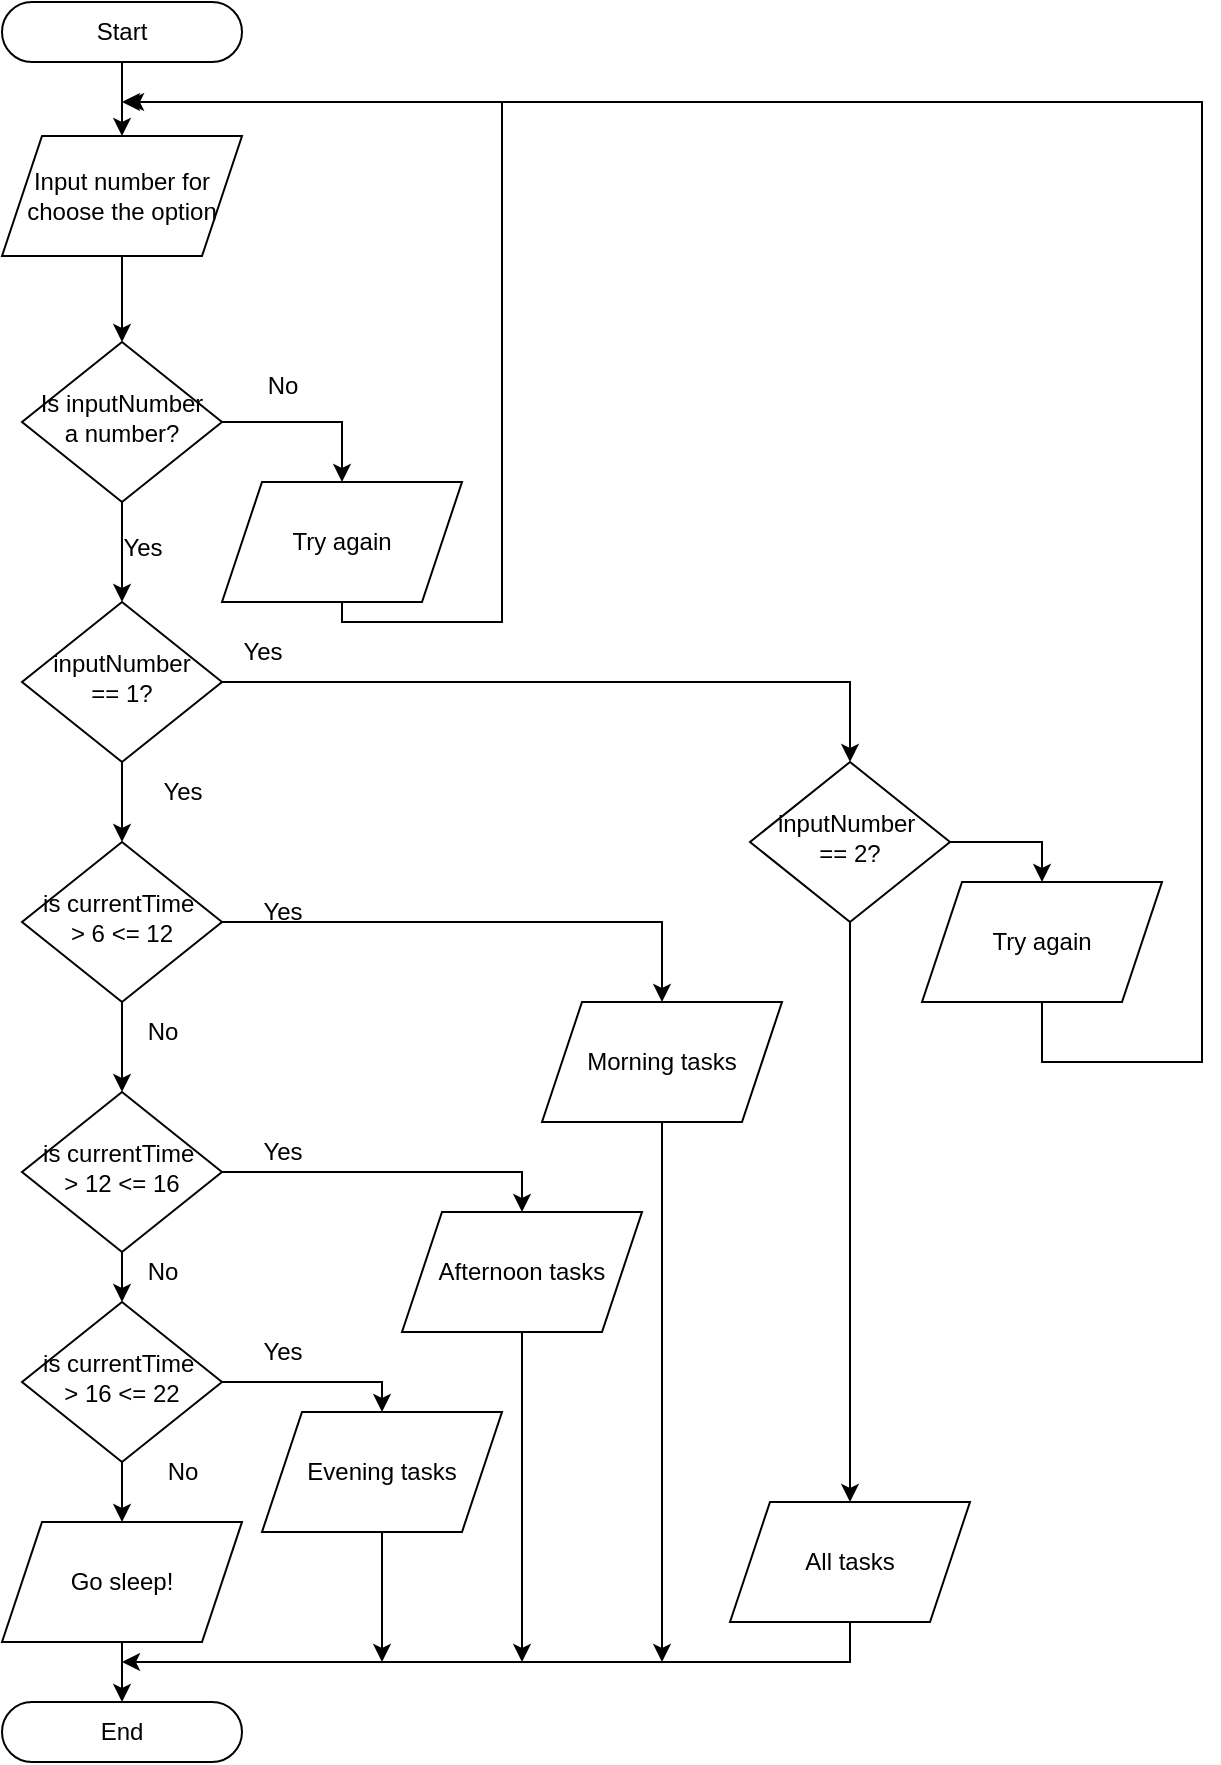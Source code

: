 <mxfile version="26.0.11">
  <diagram id="C5RBs43oDa-KdzZeNtuy" name="Page-1">
    <mxGraphModel dx="1468" dy="911" grid="1" gridSize="10" guides="1" tooltips="1" connect="1" arrows="1" fold="1" page="1" pageScale="1" pageWidth="827" pageHeight="1169" math="0" shadow="0">
      <root>
        <mxCell id="WIyWlLk6GJQsqaUBKTNV-0" />
        <mxCell id="WIyWlLk6GJQsqaUBKTNV-1" parent="WIyWlLk6GJQsqaUBKTNV-0" />
        <mxCell id="WIyWlLk6GJQsqaUBKTNV-2" value="" style="rounded=0;html=1;jettySize=auto;orthogonalLoop=1;fontSize=11;endArrow=classic;endFill=1;strokeWidth=1;shadow=0;labelBackgroundColor=none;edgeStyle=orthogonalEdgeStyle;exitX=0.5;exitY=1;exitDx=0;exitDy=0;" parent="WIyWlLk6GJQsqaUBKTNV-1" source="e0IcmRbNhsJ9LbPKQhqD-0" target="WIyWlLk6GJQsqaUBKTNV-6" edge="1">
          <mxGeometry relative="1" as="geometry">
            <mxPoint x="169" y="207" as="sourcePoint" />
          </mxGeometry>
        </mxCell>
        <mxCell id="e0IcmRbNhsJ9LbPKQhqD-6" style="edgeStyle=orthogonalEdgeStyle;rounded=0;orthogonalLoop=1;jettySize=auto;html=1;exitX=0.5;exitY=1;exitDx=0;exitDy=0;entryX=0.5;entryY=0;entryDx=0;entryDy=0;" parent="WIyWlLk6GJQsqaUBKTNV-1" source="WIyWlLk6GJQsqaUBKTNV-6" edge="1">
          <mxGeometry relative="1" as="geometry">
            <mxPoint x="179" y="380" as="targetPoint" />
          </mxGeometry>
        </mxCell>
        <mxCell id="e0IcmRbNhsJ9LbPKQhqD-21" style="edgeStyle=orthogonalEdgeStyle;rounded=0;orthogonalLoop=1;jettySize=auto;html=1;exitX=1;exitY=0.5;exitDx=0;exitDy=0;entryX=0.5;entryY=0;entryDx=0;entryDy=0;" parent="WIyWlLk6GJQsqaUBKTNV-1" source="WIyWlLk6GJQsqaUBKTNV-6" target="e0IcmRbNhsJ9LbPKQhqD-20" edge="1">
          <mxGeometry relative="1" as="geometry" />
        </mxCell>
        <mxCell id="WIyWlLk6GJQsqaUBKTNV-6" value="Is inputNumber a number?" style="rhombus;whiteSpace=wrap;html=1;shadow=0;fontFamily=Helvetica;fontSize=12;align=center;strokeWidth=1;spacing=6;spacingTop=-4;" parent="WIyWlLk6GJQsqaUBKTNV-1" vertex="1">
          <mxGeometry x="129" y="250" width="100" height="80" as="geometry" />
        </mxCell>
        <mxCell id="e0IcmRbNhsJ9LbPKQhqD-0" value="Input number for choose the option" style="shape=parallelogram;perimeter=parallelogramPerimeter;whiteSpace=wrap;html=1;fixedSize=1;" parent="WIyWlLk6GJQsqaUBKTNV-1" vertex="1">
          <mxGeometry x="119" y="147" width="120" height="60" as="geometry" />
        </mxCell>
        <mxCell id="e0IcmRbNhsJ9LbPKQhqD-9" style="edgeStyle=orthogonalEdgeStyle;rounded=0;orthogonalLoop=1;jettySize=auto;html=1;exitX=0.5;exitY=1;exitDx=0;exitDy=0;entryX=0.5;entryY=0;entryDx=0;entryDy=0;" parent="WIyWlLk6GJQsqaUBKTNV-1" source="e0IcmRbNhsJ9LbPKQhqD-2" target="e0IcmRbNhsJ9LbPKQhqD-0" edge="1">
          <mxGeometry relative="1" as="geometry" />
        </mxCell>
        <mxCell id="e0IcmRbNhsJ9LbPKQhqD-2" value="Start" style="rounded=1;whiteSpace=wrap;html=1;arcSize=50;" parent="WIyWlLk6GJQsqaUBKTNV-1" vertex="1">
          <mxGeometry x="119" y="80" width="120" height="30" as="geometry" />
        </mxCell>
        <mxCell id="e0IcmRbNhsJ9LbPKQhqD-4" value="End" style="rounded=1;whiteSpace=wrap;html=1;arcSize=50;" parent="WIyWlLk6GJQsqaUBKTNV-1" vertex="1">
          <mxGeometry x="119" y="930" width="120" height="30" as="geometry" />
        </mxCell>
        <mxCell id="e0IcmRbNhsJ9LbPKQhqD-7" value="Yes" style="text;html=1;align=center;verticalAlign=middle;resizable=0;points=[];autosize=1;strokeColor=none;fillColor=none;" parent="WIyWlLk6GJQsqaUBKTNV-1" vertex="1">
          <mxGeometry x="169" y="338" width="40" height="30" as="geometry" />
        </mxCell>
        <mxCell id="CQwbwxp5en_i5ur888Y7-19" style="edgeStyle=orthogonalEdgeStyle;rounded=0;orthogonalLoop=1;jettySize=auto;html=1;exitX=0.5;exitY=1;exitDx=0;exitDy=0;entryX=0.5;entryY=0;entryDx=0;entryDy=0;" edge="1" parent="WIyWlLk6GJQsqaUBKTNV-1" source="e0IcmRbNhsJ9LbPKQhqD-8" target="CQwbwxp5en_i5ur888Y7-0">
          <mxGeometry relative="1" as="geometry" />
        </mxCell>
        <mxCell id="CQwbwxp5en_i5ur888Y7-26" style="edgeStyle=orthogonalEdgeStyle;rounded=0;orthogonalLoop=1;jettySize=auto;html=1;exitX=1;exitY=0.5;exitDx=0;exitDy=0;entryX=0.5;entryY=0;entryDx=0;entryDy=0;" edge="1" parent="WIyWlLk6GJQsqaUBKTNV-1" source="e0IcmRbNhsJ9LbPKQhqD-8" target="e0IcmRbNhsJ9LbPKQhqD-11">
          <mxGeometry relative="1" as="geometry" />
        </mxCell>
        <mxCell id="e0IcmRbNhsJ9LbPKQhqD-8" value="inputNumber&lt;div&gt;== 1?&lt;/div&gt;" style="rhombus;whiteSpace=wrap;html=1;shadow=0;fontFamily=Helvetica;fontSize=12;align=center;strokeWidth=1;spacing=6;spacingTop=-4;" parent="WIyWlLk6GJQsqaUBKTNV-1" vertex="1">
          <mxGeometry x="129" y="380" width="100" height="80" as="geometry" />
        </mxCell>
        <mxCell id="CQwbwxp5en_i5ur888Y7-37" style="edgeStyle=orthogonalEdgeStyle;rounded=0;orthogonalLoop=1;jettySize=auto;html=1;exitX=0.5;exitY=1;exitDx=0;exitDy=0;" edge="1" parent="WIyWlLk6GJQsqaUBKTNV-1" source="e0IcmRbNhsJ9LbPKQhqD-10">
          <mxGeometry relative="1" as="geometry">
            <mxPoint x="309" y="910" as="targetPoint" />
          </mxGeometry>
        </mxCell>
        <mxCell id="e0IcmRbNhsJ9LbPKQhqD-10" value="Evening tasks" style="shape=parallelogram;perimeter=parallelogramPerimeter;whiteSpace=wrap;html=1;fixedSize=1;" parent="WIyWlLk6GJQsqaUBKTNV-1" vertex="1">
          <mxGeometry x="249" y="785" width="120" height="60" as="geometry" />
        </mxCell>
        <mxCell id="CQwbwxp5en_i5ur888Y7-31" style="edgeStyle=orthogonalEdgeStyle;rounded=0;orthogonalLoop=1;jettySize=auto;html=1;exitX=0.5;exitY=1;exitDx=0;exitDy=0;entryX=0.5;entryY=0;entryDx=0;entryDy=0;" edge="1" parent="WIyWlLk6GJQsqaUBKTNV-1" source="e0IcmRbNhsJ9LbPKQhqD-11" target="CQwbwxp5en_i5ur888Y7-27">
          <mxGeometry relative="1" as="geometry" />
        </mxCell>
        <mxCell id="CQwbwxp5en_i5ur888Y7-40" style="edgeStyle=orthogonalEdgeStyle;rounded=0;orthogonalLoop=1;jettySize=auto;html=1;exitX=1;exitY=0.5;exitDx=0;exitDy=0;" edge="1" parent="WIyWlLk6GJQsqaUBKTNV-1" source="e0IcmRbNhsJ9LbPKQhqD-11" target="CQwbwxp5en_i5ur888Y7-39">
          <mxGeometry relative="1" as="geometry" />
        </mxCell>
        <mxCell id="e0IcmRbNhsJ9LbPKQhqD-11" value="inputNumber&amp;nbsp;&lt;div&gt;== 2?&lt;/div&gt;" style="rhombus;whiteSpace=wrap;html=1;shadow=0;fontFamily=Helvetica;fontSize=12;align=center;strokeWidth=1;spacing=6;spacingTop=-4;" parent="WIyWlLk6GJQsqaUBKTNV-1" vertex="1">
          <mxGeometry x="493" y="460" width="100" height="80" as="geometry" />
        </mxCell>
        <mxCell id="e0IcmRbNhsJ9LbPKQhqD-26" style="edgeStyle=orthogonalEdgeStyle;rounded=0;orthogonalLoop=1;jettySize=auto;html=1;exitX=0.5;exitY=1;exitDx=0;exitDy=0;entryX=0.5;entryY=0;entryDx=0;entryDy=0;" parent="WIyWlLk6GJQsqaUBKTNV-1" source="e0IcmRbNhsJ9LbPKQhqD-16" target="e0IcmRbNhsJ9LbPKQhqD-4" edge="1">
          <mxGeometry relative="1" as="geometry" />
        </mxCell>
        <mxCell id="e0IcmRbNhsJ9LbPKQhqD-16" value="Go sleep!" style="shape=parallelogram;perimeter=parallelogramPerimeter;whiteSpace=wrap;html=1;fixedSize=1;" parent="WIyWlLk6GJQsqaUBKTNV-1" vertex="1">
          <mxGeometry x="119" y="840" width="120" height="60" as="geometry" />
        </mxCell>
        <mxCell id="e0IcmRbNhsJ9LbPKQhqD-40" style="edgeStyle=orthogonalEdgeStyle;rounded=0;orthogonalLoop=1;jettySize=auto;html=1;exitX=0.5;exitY=1;exitDx=0;exitDy=0;" parent="WIyWlLk6GJQsqaUBKTNV-1" source="e0IcmRbNhsJ9LbPKQhqD-20" edge="1">
          <mxGeometry relative="1" as="geometry">
            <mxPoint x="179" y="130" as="targetPoint" />
            <Array as="points">
              <mxPoint x="289" y="390" />
              <mxPoint x="369" y="390" />
              <mxPoint x="369" y="130" />
            </Array>
          </mxGeometry>
        </mxCell>
        <mxCell id="e0IcmRbNhsJ9LbPKQhqD-20" value="Try again" style="shape=parallelogram;perimeter=parallelogramPerimeter;whiteSpace=wrap;html=1;fixedSize=1;" parent="WIyWlLk6GJQsqaUBKTNV-1" vertex="1">
          <mxGeometry x="229" y="320" width="120" height="60" as="geometry" />
        </mxCell>
        <mxCell id="e0IcmRbNhsJ9LbPKQhqD-34" value="No" style="text;html=1;align=center;verticalAlign=middle;resizable=0;points=[];autosize=1;strokeColor=none;fillColor=none;" parent="WIyWlLk6GJQsqaUBKTNV-1" vertex="1">
          <mxGeometry x="179" y="580" width="40" height="30" as="geometry" />
        </mxCell>
        <mxCell id="e0IcmRbNhsJ9LbPKQhqD-36" value="No" style="text;html=1;align=center;verticalAlign=middle;resizable=0;points=[];autosize=1;strokeColor=none;fillColor=none;" parent="WIyWlLk6GJQsqaUBKTNV-1" vertex="1">
          <mxGeometry x="239" y="257" width="40" height="30" as="geometry" />
        </mxCell>
        <mxCell id="e0IcmRbNhsJ9LbPKQhqD-37" value="Yes" style="text;html=1;align=center;verticalAlign=middle;resizable=0;points=[];autosize=1;strokeColor=none;fillColor=none;" parent="WIyWlLk6GJQsqaUBKTNV-1" vertex="1">
          <mxGeometry x="239" y="740" width="40" height="30" as="geometry" />
        </mxCell>
        <mxCell id="e0IcmRbNhsJ9LbPKQhqD-38" value="Yes" style="text;html=1;align=center;verticalAlign=middle;resizable=0;points=[];autosize=1;strokeColor=none;fillColor=none;" parent="WIyWlLk6GJQsqaUBKTNV-1" vertex="1">
          <mxGeometry x="189" y="460" width="40" height="30" as="geometry" />
        </mxCell>
        <mxCell id="CQwbwxp5en_i5ur888Y7-20" style="edgeStyle=orthogonalEdgeStyle;rounded=0;orthogonalLoop=1;jettySize=auto;html=1;exitX=0.5;exitY=1;exitDx=0;exitDy=0;entryX=0.5;entryY=0;entryDx=0;entryDy=0;" edge="1" parent="WIyWlLk6GJQsqaUBKTNV-1" source="CQwbwxp5en_i5ur888Y7-0" target="CQwbwxp5en_i5ur888Y7-1">
          <mxGeometry relative="1" as="geometry" />
        </mxCell>
        <mxCell id="CQwbwxp5en_i5ur888Y7-32" style="edgeStyle=orthogonalEdgeStyle;rounded=0;orthogonalLoop=1;jettySize=auto;html=1;exitX=1;exitY=0.5;exitDx=0;exitDy=0;entryX=0.5;entryY=0;entryDx=0;entryDy=0;" edge="1" parent="WIyWlLk6GJQsqaUBKTNV-1" source="CQwbwxp5en_i5ur888Y7-0" target="CQwbwxp5en_i5ur888Y7-13">
          <mxGeometry relative="1" as="geometry" />
        </mxCell>
        <mxCell id="CQwbwxp5en_i5ur888Y7-0" value="is currentTime&amp;nbsp;&lt;div&gt;&amp;gt; 6 &amp;lt;= 12&lt;/div&gt;" style="rhombus;whiteSpace=wrap;html=1;shadow=0;fontFamily=Helvetica;fontSize=12;align=center;strokeWidth=1;spacing=6;spacingTop=-4;" vertex="1" parent="WIyWlLk6GJQsqaUBKTNV-1">
          <mxGeometry x="129" y="500" width="100" height="80" as="geometry" />
        </mxCell>
        <mxCell id="CQwbwxp5en_i5ur888Y7-21" style="edgeStyle=orthogonalEdgeStyle;rounded=0;orthogonalLoop=1;jettySize=auto;html=1;exitX=0.5;exitY=1;exitDx=0;exitDy=0;" edge="1" parent="WIyWlLk6GJQsqaUBKTNV-1" source="CQwbwxp5en_i5ur888Y7-1" target="CQwbwxp5en_i5ur888Y7-2">
          <mxGeometry relative="1" as="geometry" />
        </mxCell>
        <mxCell id="CQwbwxp5en_i5ur888Y7-34" style="edgeStyle=orthogonalEdgeStyle;rounded=0;orthogonalLoop=1;jettySize=auto;html=1;exitX=1;exitY=0.5;exitDx=0;exitDy=0;entryX=0.5;entryY=0;entryDx=0;entryDy=0;" edge="1" parent="WIyWlLk6GJQsqaUBKTNV-1" source="CQwbwxp5en_i5ur888Y7-1" target="CQwbwxp5en_i5ur888Y7-10">
          <mxGeometry relative="1" as="geometry" />
        </mxCell>
        <mxCell id="CQwbwxp5en_i5ur888Y7-1" value="is currentTime&amp;nbsp;&lt;div&gt;&amp;gt; 12 &amp;lt;= 16&lt;/div&gt;" style="rhombus;whiteSpace=wrap;html=1;shadow=0;fontFamily=Helvetica;fontSize=12;align=center;strokeWidth=1;spacing=6;spacingTop=-4;" vertex="1" parent="WIyWlLk6GJQsqaUBKTNV-1">
          <mxGeometry x="129" y="625" width="100" height="80" as="geometry" />
        </mxCell>
        <mxCell id="CQwbwxp5en_i5ur888Y7-22" style="edgeStyle=orthogonalEdgeStyle;rounded=0;orthogonalLoop=1;jettySize=auto;html=1;exitX=0.5;exitY=1;exitDx=0;exitDy=0;entryX=0.5;entryY=0;entryDx=0;entryDy=0;" edge="1" parent="WIyWlLk6GJQsqaUBKTNV-1" source="CQwbwxp5en_i5ur888Y7-2" target="e0IcmRbNhsJ9LbPKQhqD-16">
          <mxGeometry relative="1" as="geometry" />
        </mxCell>
        <mxCell id="CQwbwxp5en_i5ur888Y7-38" style="edgeStyle=orthogonalEdgeStyle;rounded=0;orthogonalLoop=1;jettySize=auto;html=1;exitX=1;exitY=0.5;exitDx=0;exitDy=0;entryX=0.5;entryY=0;entryDx=0;entryDy=0;" edge="1" parent="WIyWlLk6GJQsqaUBKTNV-1" source="CQwbwxp5en_i5ur888Y7-2" target="e0IcmRbNhsJ9LbPKQhqD-10">
          <mxGeometry relative="1" as="geometry">
            <Array as="points">
              <mxPoint x="309" y="770" />
            </Array>
          </mxGeometry>
        </mxCell>
        <mxCell id="CQwbwxp5en_i5ur888Y7-2" value="is currentTime&amp;nbsp;&lt;div&gt;&amp;gt; 16 &amp;lt;= 22&lt;/div&gt;" style="rhombus;whiteSpace=wrap;html=1;shadow=0;fontFamily=Helvetica;fontSize=12;align=center;strokeWidth=1;spacing=6;spacingTop=-4;" vertex="1" parent="WIyWlLk6GJQsqaUBKTNV-1">
          <mxGeometry x="129" y="730" width="100" height="80" as="geometry" />
        </mxCell>
        <mxCell id="CQwbwxp5en_i5ur888Y7-35" style="edgeStyle=orthogonalEdgeStyle;rounded=0;orthogonalLoop=1;jettySize=auto;html=1;exitX=0.5;exitY=1;exitDx=0;exitDy=0;" edge="1" parent="WIyWlLk6GJQsqaUBKTNV-1" source="CQwbwxp5en_i5ur888Y7-10">
          <mxGeometry relative="1" as="geometry">
            <mxPoint x="379" y="910" as="targetPoint" />
          </mxGeometry>
        </mxCell>
        <mxCell id="CQwbwxp5en_i5ur888Y7-10" value="Afternoon tasks" style="shape=parallelogram;perimeter=parallelogramPerimeter;whiteSpace=wrap;html=1;fixedSize=1;" vertex="1" parent="WIyWlLk6GJQsqaUBKTNV-1">
          <mxGeometry x="319" y="685" width="120" height="60" as="geometry" />
        </mxCell>
        <mxCell id="CQwbwxp5en_i5ur888Y7-36" style="edgeStyle=orthogonalEdgeStyle;rounded=0;orthogonalLoop=1;jettySize=auto;html=1;exitX=0.5;exitY=1;exitDx=0;exitDy=0;" edge="1" parent="WIyWlLk6GJQsqaUBKTNV-1" source="CQwbwxp5en_i5ur888Y7-13">
          <mxGeometry relative="1" as="geometry">
            <mxPoint x="449" y="910" as="targetPoint" />
          </mxGeometry>
        </mxCell>
        <mxCell id="CQwbwxp5en_i5ur888Y7-13" value="Morning tasks" style="shape=parallelogram;perimeter=parallelogramPerimeter;whiteSpace=wrap;html=1;fixedSize=1;" vertex="1" parent="WIyWlLk6GJQsqaUBKTNV-1">
          <mxGeometry x="389" y="580" width="120" height="60" as="geometry" />
        </mxCell>
        <mxCell id="CQwbwxp5en_i5ur888Y7-15" value="Yes" style="text;html=1;align=center;verticalAlign=middle;resizable=0;points=[];autosize=1;strokeColor=none;fillColor=none;" vertex="1" parent="WIyWlLk6GJQsqaUBKTNV-1">
          <mxGeometry x="239" y="640" width="40" height="30" as="geometry" />
        </mxCell>
        <mxCell id="CQwbwxp5en_i5ur888Y7-16" value="Yes" style="text;html=1;align=center;verticalAlign=middle;resizable=0;points=[];autosize=1;strokeColor=none;fillColor=none;" vertex="1" parent="WIyWlLk6GJQsqaUBKTNV-1">
          <mxGeometry x="229" y="390" width="40" height="30" as="geometry" />
        </mxCell>
        <mxCell id="CQwbwxp5en_i5ur888Y7-23" value="No" style="text;html=1;align=center;verticalAlign=middle;resizable=0;points=[];autosize=1;strokeColor=none;fillColor=none;" vertex="1" parent="WIyWlLk6GJQsqaUBKTNV-1">
          <mxGeometry x="179" y="700" width="40" height="30" as="geometry" />
        </mxCell>
        <mxCell id="CQwbwxp5en_i5ur888Y7-24" value="No" style="text;html=1;align=center;verticalAlign=middle;resizable=0;points=[];autosize=1;strokeColor=none;fillColor=none;" vertex="1" parent="WIyWlLk6GJQsqaUBKTNV-1">
          <mxGeometry x="189" y="800" width="40" height="30" as="geometry" />
        </mxCell>
        <mxCell id="CQwbwxp5en_i5ur888Y7-25" value="Yes" style="text;html=1;align=center;verticalAlign=middle;resizable=0;points=[];autosize=1;strokeColor=none;fillColor=none;" vertex="1" parent="WIyWlLk6GJQsqaUBKTNV-1">
          <mxGeometry x="239" y="520" width="40" height="30" as="geometry" />
        </mxCell>
        <mxCell id="CQwbwxp5en_i5ur888Y7-30" style="edgeStyle=orthogonalEdgeStyle;rounded=0;orthogonalLoop=1;jettySize=auto;html=1;exitX=0.5;exitY=1;exitDx=0;exitDy=0;" edge="1" parent="WIyWlLk6GJQsqaUBKTNV-1" source="CQwbwxp5en_i5ur888Y7-27">
          <mxGeometry relative="1" as="geometry">
            <mxPoint x="179" y="910" as="targetPoint" />
            <Array as="points">
              <mxPoint x="543" y="910" />
            </Array>
          </mxGeometry>
        </mxCell>
        <mxCell id="CQwbwxp5en_i5ur888Y7-27" value="All tasks" style="shape=parallelogram;perimeter=parallelogramPerimeter;whiteSpace=wrap;html=1;fixedSize=1;" vertex="1" parent="WIyWlLk6GJQsqaUBKTNV-1">
          <mxGeometry x="483" y="830" width="120" height="60" as="geometry" />
        </mxCell>
        <mxCell id="CQwbwxp5en_i5ur888Y7-41" style="edgeStyle=orthogonalEdgeStyle;rounded=0;orthogonalLoop=1;jettySize=auto;html=1;exitX=0.5;exitY=1;exitDx=0;exitDy=0;" edge="1" parent="WIyWlLk6GJQsqaUBKTNV-1" source="CQwbwxp5en_i5ur888Y7-39">
          <mxGeometry relative="1" as="geometry">
            <mxPoint x="181" y="130" as="targetPoint" />
            <Array as="points">
              <mxPoint x="639" y="610" />
              <mxPoint x="719" y="610" />
              <mxPoint x="719" y="130" />
            </Array>
          </mxGeometry>
        </mxCell>
        <mxCell id="CQwbwxp5en_i5ur888Y7-39" value="Try again" style="shape=parallelogram;perimeter=parallelogramPerimeter;whiteSpace=wrap;html=1;fixedSize=1;" vertex="1" parent="WIyWlLk6GJQsqaUBKTNV-1">
          <mxGeometry x="579" y="520" width="120" height="60" as="geometry" />
        </mxCell>
      </root>
    </mxGraphModel>
  </diagram>
</mxfile>
